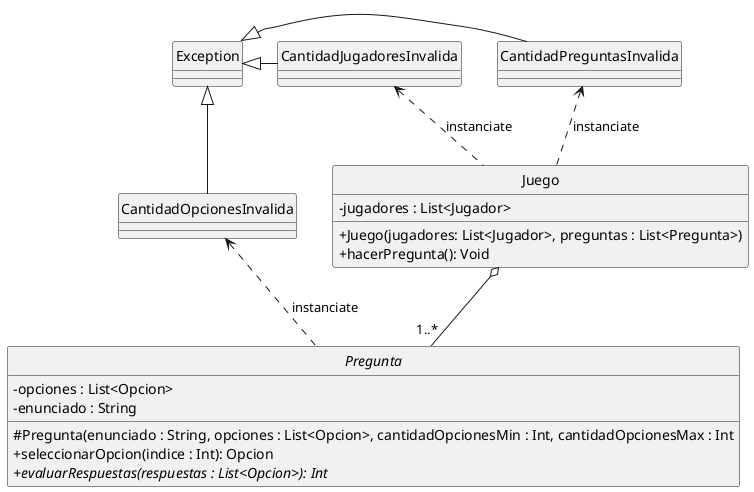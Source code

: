 @startuml

hide circle
skinparam classAttributeIconSize 0
skinparam monochrome true

class Juego {
    - jugadores : List<Jugador>
    + Juego(jugadores: List<Jugador>, preguntas : List<Pregunta>)
    + hacerPregunta(): Void
}

abstract Pregunta {
    - opciones : List<Opcion>
    - enunciado : String
    # Pregunta(enunciado : String, opciones : List<Opcion>, cantidadOpcionesMin : Int, cantidadOpcionesMax : Int
    + seleccionarOpcion(indice : Int): Opcion
    + {abstract} evaluarRespuestas(respuestas : List<Opcion>): Int
}

exception CantidadJugadoresInvalida
exception CantidadOpcionesInvalida
exception CantidadPreguntasInvalida
exception Exception

Juego o-down- "1..*" Pregunta
Juego .up.> CantidadJugadoresInvalida : "instanciate"
Juego .up.> CantidadPreguntasInvalida : "instanciate"
Pregunta .up.> CantidadOpcionesInvalida : "instanciate"

CantidadJugadoresInvalida -left-|> Exception
CantidadOpcionesInvalida -up-|> Exception
CantidadPreguntasInvalida -left-|> Exception

@enduml
